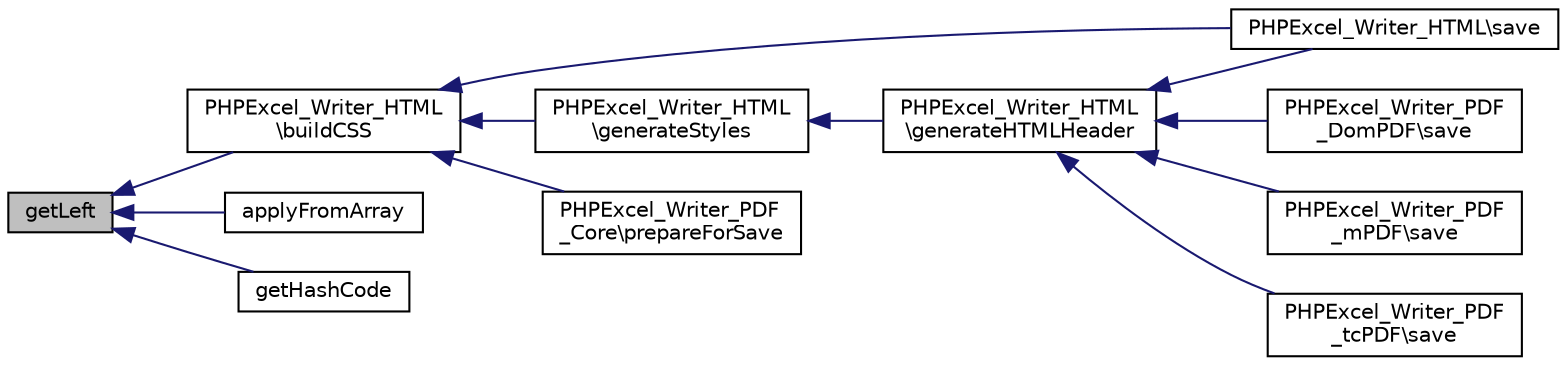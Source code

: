 digraph "getLeft"
{
  edge [fontname="Helvetica",fontsize="10",labelfontname="Helvetica",labelfontsize="10"];
  node [fontname="Helvetica",fontsize="10",shape=record];
  rankdir="LR";
  Node49 [label="getLeft",height=0.2,width=0.4,color="black", fillcolor="grey75", style="filled", fontcolor="black"];
  Node49 -> Node50 [dir="back",color="midnightblue",fontsize="10",style="solid",fontname="Helvetica"];
  Node50 [label="PHPExcel_Writer_HTML\l\\buildCSS",height=0.2,width=0.4,color="black", fillcolor="white", style="filled",URL="$class_p_h_p_excel___writer___h_t_m_l.html#a3f8fdb7ac7b7089f7b8ca365afbba79f"];
  Node50 -> Node51 [dir="back",color="midnightblue",fontsize="10",style="solid",fontname="Helvetica"];
  Node51 [label="PHPExcel_Writer_HTML\\save",height=0.2,width=0.4,color="black", fillcolor="white", style="filled",URL="$class_p_h_p_excel___writer___h_t_m_l.html#a47cf44d053426c59c85d31f37744687c"];
  Node50 -> Node52 [dir="back",color="midnightblue",fontsize="10",style="solid",fontname="Helvetica"];
  Node52 [label="PHPExcel_Writer_HTML\l\\generateStyles",height=0.2,width=0.4,color="black", fillcolor="white", style="filled",URL="$class_p_h_p_excel___writer___h_t_m_l.html#ae6002be0e346a33c8f65d034dc93158e"];
  Node52 -> Node53 [dir="back",color="midnightblue",fontsize="10",style="solid",fontname="Helvetica"];
  Node53 [label="PHPExcel_Writer_HTML\l\\generateHTMLHeader",height=0.2,width=0.4,color="black", fillcolor="white", style="filled",URL="$class_p_h_p_excel___writer___h_t_m_l.html#a4290ffdb5e8165cee74ba333620f56e9"];
  Node53 -> Node51 [dir="back",color="midnightblue",fontsize="10",style="solid",fontname="Helvetica"];
  Node53 -> Node54 [dir="back",color="midnightblue",fontsize="10",style="solid",fontname="Helvetica"];
  Node54 [label="PHPExcel_Writer_PDF\l_DomPDF\\save",height=0.2,width=0.4,color="black", fillcolor="white", style="filled",URL="$class_p_h_p_excel___writer___p_d_f___dom_p_d_f.html#a47cf44d053426c59c85d31f37744687c"];
  Node53 -> Node55 [dir="back",color="midnightblue",fontsize="10",style="solid",fontname="Helvetica"];
  Node55 [label="PHPExcel_Writer_PDF\l_mPDF\\save",height=0.2,width=0.4,color="black", fillcolor="white", style="filled",URL="$class_p_h_p_excel___writer___p_d_f__m_p_d_f.html#a47cf44d053426c59c85d31f37744687c"];
  Node53 -> Node56 [dir="back",color="midnightblue",fontsize="10",style="solid",fontname="Helvetica"];
  Node56 [label="PHPExcel_Writer_PDF\l_tcPDF\\save",height=0.2,width=0.4,color="black", fillcolor="white", style="filled",URL="$class_p_h_p_excel___writer___p_d_f__tc_p_d_f.html#a47cf44d053426c59c85d31f37744687c"];
  Node50 -> Node57 [dir="back",color="midnightblue",fontsize="10",style="solid",fontname="Helvetica"];
  Node57 [label="PHPExcel_Writer_PDF\l_Core\\prepareForSave",height=0.2,width=0.4,color="black", fillcolor="white", style="filled",URL="$class_p_h_p_excel___writer___p_d_f___core.html#a8f7146ac1b3765494f558fe3a7cc35e6"];
  Node49 -> Node58 [dir="back",color="midnightblue",fontsize="10",style="solid",fontname="Helvetica"];
  Node58 [label="applyFromArray",height=0.2,width=0.4,color="black", fillcolor="white", style="filled",URL="$class_p_h_p_excel___style___borders.html#adf38c8e6ab006ca15f50964882386acf"];
  Node49 -> Node59 [dir="back",color="midnightblue",fontsize="10",style="solid",fontname="Helvetica"];
  Node59 [label="getHashCode",height=0.2,width=0.4,color="black", fillcolor="white", style="filled",URL="$class_p_h_p_excel___style___borders.html#a565572289c60df45d1198602c6f93a8a"];
}
